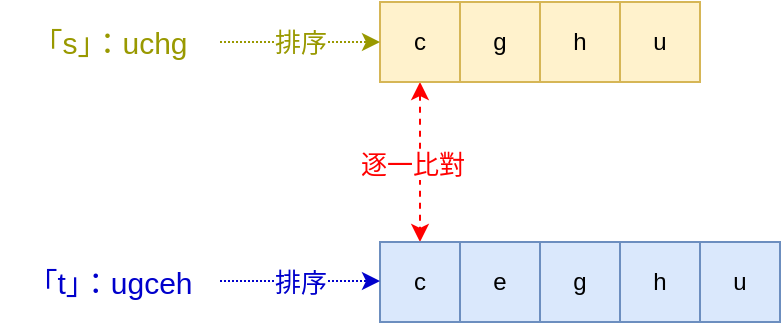 <mxfile version="19.0.3" type="device" pages="2"><diagram id="nAwqvXTn729B5b4zddfl" name="三層式"><mxGraphModel dx="1078" dy="721" grid="1" gridSize="10" guides="1" tooltips="1" connect="1" arrows="1" fold="1" page="1" pageScale="1" pageWidth="827" pageHeight="1169" math="0" shadow="0"><root><mxCell id="0"/><mxCell id="1" parent="0"/><mxCell id="CafwR4yi_Mp3YJMJVPhM-16" style="edgeStyle=orthogonalEdgeStyle;rounded=0;orthogonalLoop=1;jettySize=auto;html=1;entryX=0.5;entryY=0;entryDx=0;entryDy=0;dashed=1;fontSize=13;fontColor=#0000CC;strokeColor=#FF0000;startArrow=classic;startFill=1;" edge="1" parent="1" source="CafwR4yi_Mp3YJMJVPhM-1" target="CafwR4yi_Mp3YJMJVPhM-6"><mxGeometry relative="1" as="geometry"/></mxCell><mxCell id="CafwR4yi_Mp3YJMJVPhM-19" value="&lt;font color=&quot;#ff0000&quot;&gt;逐一比對&lt;/font&gt;" style="edgeLabel;html=1;align=center;verticalAlign=middle;resizable=0;points=[];fontSize=13;fontColor=#0000CC;" vertex="1" connectable="0" parent="CafwR4yi_Mp3YJMJVPhM-16"><mxGeometry x="0.025" y="-4" relative="1" as="geometry"><mxPoint as="offset"/></mxGeometry></mxCell><mxCell id="CafwR4yi_Mp3YJMJVPhM-1" value="c" style="rounded=0;whiteSpace=wrap;html=1;fillColor=#fff2cc;strokeColor=#d6b656;" vertex="1" parent="1"><mxGeometry x="360" y="320" width="40" height="40" as="geometry"/></mxCell><mxCell id="CafwR4yi_Mp3YJMJVPhM-2" value="g" style="rounded=0;whiteSpace=wrap;html=1;fillColor=#fff2cc;strokeColor=#d6b656;" vertex="1" parent="1"><mxGeometry x="400" y="320" width="40" height="40" as="geometry"/></mxCell><mxCell id="CafwR4yi_Mp3YJMJVPhM-3" value="h" style="rounded=0;whiteSpace=wrap;html=1;fillColor=#fff2cc;strokeColor=#d6b656;" vertex="1" parent="1"><mxGeometry x="440" y="320" width="40" height="40" as="geometry"/></mxCell><mxCell id="CafwR4yi_Mp3YJMJVPhM-4" value="u" style="rounded=0;whiteSpace=wrap;html=1;fillColor=#fff2cc;strokeColor=#d6b656;" vertex="1" parent="1"><mxGeometry x="480" y="320" width="40" height="40" as="geometry"/></mxCell><mxCell id="CafwR4yi_Mp3YJMJVPhM-6" value="c" style="rounded=0;whiteSpace=wrap;html=1;fillColor=#dae8fc;strokeColor=#6c8ebf;" vertex="1" parent="1"><mxGeometry x="360" y="440" width="40" height="40" as="geometry"/></mxCell><mxCell id="CafwR4yi_Mp3YJMJVPhM-7" value="e" style="rounded=0;whiteSpace=wrap;html=1;fillColor=#dae8fc;strokeColor=#6c8ebf;" vertex="1" parent="1"><mxGeometry x="400" y="440" width="40" height="40" as="geometry"/></mxCell><mxCell id="CafwR4yi_Mp3YJMJVPhM-8" value="g" style="rounded=0;whiteSpace=wrap;html=1;fillColor=#dae8fc;strokeColor=#6c8ebf;" vertex="1" parent="1"><mxGeometry x="440" y="440" width="40" height="40" as="geometry"/></mxCell><mxCell id="CafwR4yi_Mp3YJMJVPhM-9" value="h" style="rounded=0;whiteSpace=wrap;html=1;fillColor=#dae8fc;strokeColor=#6c8ebf;" vertex="1" parent="1"><mxGeometry x="480" y="440" width="40" height="40" as="geometry"/></mxCell><mxCell id="CafwR4yi_Mp3YJMJVPhM-10" value="u" style="rounded=0;whiteSpace=wrap;html=1;fillColor=#dae8fc;strokeColor=#6c8ebf;" vertex="1" parent="1"><mxGeometry x="520" y="440" width="40" height="40" as="geometry"/></mxCell><mxCell id="CafwR4yi_Mp3YJMJVPhM-12" value="排序" style="edgeStyle=orthogonalEdgeStyle;rounded=0;orthogonalLoop=1;jettySize=auto;html=1;entryX=0;entryY=0.5;entryDx=0;entryDy=0;fontColor=#999900;strokeColor=#999900;dashed=1;dashPattern=1 1;fontSize=13;" edge="1" parent="1" source="CafwR4yi_Mp3YJMJVPhM-11" target="CafwR4yi_Mp3YJMJVPhM-1"><mxGeometry relative="1" as="geometry"/></mxCell><mxCell id="CafwR4yi_Mp3YJMJVPhM-11" value="「s」：uchg" style="text;html=1;strokeColor=none;fillColor=none;align=center;verticalAlign=middle;whiteSpace=wrap;rounded=0;fontColor=#999900;fontSize=15;" vertex="1" parent="1"><mxGeometry x="170" y="325" width="110" height="30" as="geometry"/></mxCell><mxCell id="CafwR4yi_Mp3YJMJVPhM-14" value="「t」：ugceh" style="text;html=1;strokeColor=none;fillColor=none;align=center;verticalAlign=middle;whiteSpace=wrap;rounded=0;fontColor=#0000CC;fontSize=15;" vertex="1" parent="1"><mxGeometry x="170" y="445" width="110" height="30" as="geometry"/></mxCell><mxCell id="CafwR4yi_Mp3YJMJVPhM-15" value="排序" style="edgeStyle=orthogonalEdgeStyle;rounded=0;orthogonalLoop=1;jettySize=auto;html=1;entryX=0;entryY=0.5;entryDx=0;entryDy=0;fontColor=#0000CC;strokeColor=#0000CC;dashed=1;dashPattern=1 1;fontSize=13;" edge="1" parent="1"><mxGeometry relative="1" as="geometry"><mxPoint x="280" y="459.5" as="sourcePoint"/><mxPoint x="360" y="459.5" as="targetPoint"/></mxGeometry></mxCell></root></mxGraphModel></diagram><diagram id="sGf-4OuhhRVrXTFCDQ-k" name="包覆式"><mxGraphModel dx="2125" dy="807" grid="1" gridSize="10" guides="1" tooltips="1" connect="1" arrows="1" fold="1" page="1" pageScale="1" pageWidth="827" pageHeight="1169" math="0" shadow="0"><root><mxCell id="0"/><mxCell id="1" parent="0"/><mxCell id="SKBL-GNsbL4Rl4Pg9Cae-1" value="" style="rounded=1;whiteSpace=wrap;html=1;" vertex="1" parent="1"><mxGeometry x="80" y="240" width="640" height="400" as="geometry"/></mxCell><mxCell id="624a8nGz0LcmNtPfaPWK-1" value="" style="rounded=1;whiteSpace=wrap;html=1;fillColor=#f5f5f5;fontColor=#333333;strokeColor=#666666;" vertex="1" parent="1"><mxGeometry x="590" y="250" width="20" height="370" as="geometry"/></mxCell><mxCell id="SKBL-GNsbL4Rl4Pg9Cae-13" value="MF" style="rounded=0;whiteSpace=wrap;html=1;fillColor=#ffe6cc;strokeColor=#d79b00;" vertex="1" parent="1"><mxGeometry x="800" y="410" width="120" height="60" as="geometry"/></mxCell><mxCell id="SKBL-GNsbL4Rl4Pg9Cae-14" value="AS400" style="rounded=0;whiteSpace=wrap;html=1;fillColor=#d5e8d4;strokeColor=#82b366;" vertex="1" parent="1"><mxGeometry x="800" y="330" width="120" height="60" as="geometry"/></mxCell><mxCell id="SKBL-GNsbL4Rl4Pg9Cae-15" value="DW" style="rounded=0;whiteSpace=wrap;html=1;fillColor=#dae8fc;strokeColor=#6c8ebf;" vertex="1" parent="1"><mxGeometry x="800" y="250" width="120" height="60" as="geometry"/></mxCell><mxCell id="SKBL-GNsbL4Rl4Pg9Cae-16" value="財管" style="rounded=0;whiteSpace=wrap;html=1;fillColor=#e1d5e7;strokeColor=#9673a6;" vertex="1" parent="1"><mxGeometry x="800" y="490" width="120" height="60" as="geometry"/></mxCell><mxCell id="SKBL-GNsbL4Rl4Pg9Cae-17" value="信用卡" style="rounded=0;whiteSpace=wrap;html=1;fillColor=#f8cecc;strokeColor=#b85450;" vertex="1" parent="1"><mxGeometry x="800" y="570" width="120" height="60" as="geometry"/></mxCell><mxCell id="SKBL-GNsbL4Rl4Pg9Cae-19" value="AutoBoxing" style="text;html=1;strokeColor=none;fillColor=none;align=center;verticalAlign=middle;whiteSpace=wrap;rounded=0;" vertex="1" parent="1"><mxGeometry x="542.5" y="200" width="115" height="35" as="geometry"/></mxCell><mxCell id="SKBL-GNsbL4Rl4Pg9Cae-20" value="AutoUnboxing" style="text;html=1;strokeColor=none;fillColor=none;align=center;verticalAlign=middle;whiteSpace=wrap;rounded=0;" vertex="1" parent="1"><mxGeometry x="147.5" y="200" width="115" height="35" as="geometry"/></mxCell><mxCell id="SKBL-GNsbL4Rl4Pg9Cae-22" style="edgeStyle=none;rounded=0;orthogonalLoop=1;jettySize=auto;html=1;entryX=1;entryY=0.5;entryDx=0;entryDy=0;strokeColor=#82B366;exitX=0;exitY=0.5;exitDx=0;exitDy=0;" edge="1" parent="1" source="SKBL-GNsbL4Rl4Pg9Cae-14" target="SKBL-GNsbL4Rl4Pg9Cae-43"><mxGeometry relative="1" as="geometry"><Array as="points"><mxPoint x="600" y="360"/></Array><mxPoint x="480" y="365" as="targetPoint"/></mxGeometry></mxCell><mxCell id="SKBL-GNsbL4Rl4Pg9Cae-23" value="EF67" style="edgeLabel;html=1;align=center;verticalAlign=middle;resizable=0;points=[];" vertex="1" connectable="0" parent="SKBL-GNsbL4Rl4Pg9Cae-22"><mxGeometry x="-0.213" y="-2" relative="1" as="geometry"><mxPoint as="offset"/></mxGeometry></mxCell><mxCell id="SKBL-GNsbL4Rl4Pg9Cae-24" style="edgeStyle=none;rounded=0;orthogonalLoop=1;jettySize=auto;html=1;entryX=1;entryY=0.5;entryDx=0;entryDy=0;strokeColor=#D79B00;exitX=0;exitY=0.5;exitDx=0;exitDy=0;" edge="1" parent="1" source="SKBL-GNsbL4Rl4Pg9Cae-13" target="SKBL-GNsbL4Rl4Pg9Cae-43"><mxGeometry relative="1" as="geometry"><Array as="points"><mxPoint x="600" y="440"/></Array><mxPoint x="480" y="365" as="targetPoint"/></mxGeometry></mxCell><mxCell id="SKBL-GNsbL4Rl4Pg9Cae-25" value="E799" style="edgeLabel;html=1;align=center;verticalAlign=middle;resizable=0;points=[];" vertex="1" connectable="0" parent="SKBL-GNsbL4Rl4Pg9Cae-24"><mxGeometry x="-0.356" y="-2" relative="1" as="geometry"><mxPoint as="offset"/></mxGeometry></mxCell><mxCell id="SKBL-GNsbL4Rl4Pg9Cae-26" value="IBMB" style="ellipse;whiteSpace=wrap;html=1;fillColor=#d5e8d4;gradientColor=#97d077;strokeColor=#82b366;" vertex="1" parent="1"><mxGeometry x="-160" y="400" width="120" height="80" as="geometry"/></mxCell><mxCell id="SKBL-GNsbL4Rl4Pg9Cae-27" value="Web ATM" style="ellipse;whiteSpace=wrap;html=1;fillColor=#dae8fc;gradientColor=#7ea6e0;strokeColor=#6c8ebf;" vertex="1" parent="1"><mxGeometry x="-160" y="280" width="120" height="80" as="geometry"/></mxCell><mxCell id="SKBL-GNsbL4Rl4Pg9Cae-28" value="BTT" style="ellipse;whiteSpace=wrap;html=1;fillColor=#f8cecc;gradientColor=#ea6b66;strokeColor=#b85450;" vertex="1" parent="1"><mxGeometry x="-160" y="520" width="120" height="80" as="geometry"/></mxCell><mxCell id="SKBL-GNsbL4Rl4Pg9Cae-35" style="edgeStyle=none;rounded=0;orthogonalLoop=1;jettySize=auto;html=1;entryX=1;entryY=0.5;entryDx=0;entryDy=0;strokeColor=#9673A6;exitX=0;exitY=0.5;exitDx=0;exitDy=0;" edge="1" parent="1" source="SKBL-GNsbL4Rl4Pg9Cae-16" target="SKBL-GNsbL4Rl4Pg9Cae-43"><mxGeometry relative="1" as="geometry"><Array as="points"><mxPoint x="600" y="520"/></Array><mxPoint x="480" y="575" as="targetPoint"/></mxGeometry></mxCell><mxCell id="SKBL-GNsbL4Rl4Pg9Cae-36" value="WM99" style="edgeLabel;html=1;align=center;verticalAlign=middle;resizable=0;points=[];" vertex="1" connectable="0" parent="SKBL-GNsbL4Rl4Pg9Cae-35"><mxGeometry x="-0.283" y="-1" relative="1" as="geometry"><mxPoint as="offset"/></mxGeometry></mxCell><mxCell id="SKBL-GNsbL4Rl4Pg9Cae-37" style="edgeStyle=none;rounded=0;orthogonalLoop=1;jettySize=auto;html=1;entryX=1;entryY=0.5;entryDx=0;entryDy=0;strokeColor=#B85450;" edge="1" parent="1" source="SKBL-GNsbL4Rl4Pg9Cae-17" target="SKBL-GNsbL4Rl4Pg9Cae-43"><mxGeometry relative="1" as="geometry"><Array as="points"><mxPoint x="600" y="600"/></Array><mxPoint x="480" y="365" as="targetPoint"/></mxGeometry></mxCell><mxCell id="SKBL-GNsbL4Rl4Pg9Cae-38" value="e9999" style="edgeLabel;html=1;align=center;verticalAlign=middle;resizable=0;points=[];" vertex="1" connectable="0" parent="SKBL-GNsbL4Rl4Pg9Cae-37"><mxGeometry x="-0.483" y="1" relative="1" as="geometry"><mxPoint as="offset"/></mxGeometry></mxCell><mxCell id="SKBL-GNsbL4Rl4Pg9Cae-39" style="edgeStyle=none;rounded=0;orthogonalLoop=1;jettySize=auto;html=1;entryX=1;entryY=0.5;entryDx=0;entryDy=0;strokeColor=#6C8EBF;" edge="1" parent="1" source="SKBL-GNsbL4Rl4Pg9Cae-15" target="SKBL-GNsbL4Rl4Pg9Cae-43"><mxGeometry relative="1" as="geometry"><Array as="points"><mxPoint x="600" y="280"/></Array><mxPoint x="480" y="335" as="targetPoint"/></mxGeometry></mxCell><mxCell id="SKBL-GNsbL4Rl4Pg9Cae-40" value="-803" style="edgeLabel;html=1;align=center;verticalAlign=middle;resizable=0;points=[];" vertex="1" connectable="0" parent="SKBL-GNsbL4Rl4Pg9Cae-39"><mxGeometry x="-0.096" relative="1" as="geometry"><mxPoint as="offset"/></mxGeometry></mxCell><mxCell id="SKBL-GNsbL4Rl4Pg9Cae-41" value="Wrapper" style="swimlane;fontStyle=0;childLayout=stackLayout;horizontal=1;startSize=30;horizontalStack=0;resizeParent=1;resizeParentMax=0;resizeLast=0;collapsible=1;marginBottom=0;" vertex="1" parent="1"><mxGeometry x="318.75" y="280" width="162.5" height="90" as="geometry"/></mxCell><mxCell id="SKBL-GNsbL4Rl4Pg9Cae-42" value="WrapCode-001" style="text;strokeColor=none;fillColor=none;align=left;verticalAlign=middle;spacingLeft=4;spacingRight=4;overflow=hidden;points=[[0,0.5],[1,0.5]];portConstraint=eastwest;rotatable=0;" vertex="1" parent="SKBL-GNsbL4Rl4Pg9Cae-41"><mxGeometry y="30" width="162.5" height="30" as="geometry"/></mxCell><mxCell id="SKBL-GNsbL4Rl4Pg9Cae-43" value="Raw Err-Info" style="text;strokeColor=none;fillColor=none;align=left;verticalAlign=middle;spacingLeft=4;spacingRight=4;overflow=hidden;points=[[0,0.5],[1,0.5]];portConstraint=eastwest;rotatable=0;" vertex="1" parent="SKBL-GNsbL4Rl4Pg9Cae-41"><mxGeometry y="60" width="162.5" height="30" as="geometry"/></mxCell><mxCell id="624a8nGz0LcmNtPfaPWK-2" style="edgeStyle=none;rounded=0;orthogonalLoop=1;jettySize=auto;html=1;exitX=0;exitY=0.5;exitDx=0;exitDy=0;strokeColor=#6C8EBF;" edge="1" parent="SKBL-GNsbL4Rl4Pg9Cae-41" source="SKBL-GNsbL4Rl4Pg9Cae-43" target="SKBL-GNsbL4Rl4Pg9Cae-43"><mxGeometry relative="1" as="geometry"/></mxCell><mxCell id="624a8nGz0LcmNtPfaPWK-3" value="" style="rounded=1;whiteSpace=wrap;html=1;fillColor=#f5f5f5;fontColor=#333333;strokeColor=#666666;" vertex="1" parent="1"><mxGeometry x="190" y="250" width="20" height="370" as="geometry"/></mxCell><mxCell id="624a8nGz0LcmNtPfaPWK-4" style="edgeStyle=none;rounded=0;orthogonalLoop=1;jettySize=auto;html=1;strokeColor=#000000;" edge="1" parent="1"><mxGeometry relative="1" as="geometry"><mxPoint x="320" y="355" as="sourcePoint"/><mxPoint x="-40" y="320" as="targetPoint"/><Array as="points"><mxPoint x="200" y="320"/></Array></mxGeometry></mxCell><mxCell id="624a8nGz0LcmNtPfaPWK-5" value="Camp Error" style="swimlane;fontStyle=0;childLayout=stackLayout;horizontal=1;startSize=30;horizontalStack=0;resizeParent=1;resizeParentMax=0;resizeLast=0;collapsible=1;marginBottom=0;" vertex="1" parent="1"><mxGeometry x="318.75" y="460" width="162.5" height="90" as="geometry"/></mxCell><mxCell id="624a8nGz0LcmNtPfaPWK-6" value="ErrorCode-101" style="text;strokeColor=none;fillColor=none;align=left;verticalAlign=middle;spacingLeft=4;spacingRight=4;overflow=hidden;points=[[0,0.5],[1,0.5]];portConstraint=eastwest;rotatable=0;" vertex="1" parent="624a8nGz0LcmNtPfaPWK-5"><mxGeometry y="30" width="162.5" height="30" as="geometry"/></mxCell><mxCell id="624a8nGz0LcmNtPfaPWK-7" value="Camp Err-Info" style="text;strokeColor=none;fillColor=none;align=left;verticalAlign=middle;spacingLeft=4;spacingRight=4;overflow=hidden;points=[[0,0.5],[1,0.5]];portConstraint=eastwest;rotatable=0;" vertex="1" parent="624a8nGz0LcmNtPfaPWK-5"><mxGeometry y="60" width="162.5" height="30" as="geometry"/></mxCell><mxCell id="624a8nGz0LcmNtPfaPWK-8" style="edgeStyle=none;rounded=0;orthogonalLoop=1;jettySize=auto;html=1;exitX=0;exitY=0.5;exitDx=0;exitDy=0;strokeColor=#6C8EBF;" edge="1" parent="624a8nGz0LcmNtPfaPWK-5" source="624a8nGz0LcmNtPfaPWK-7" target="624a8nGz0LcmNtPfaPWK-7"><mxGeometry relative="1" as="geometry"/></mxCell><mxCell id="624a8nGz0LcmNtPfaPWK-9" style="edgeStyle=none;rounded=0;orthogonalLoop=1;jettySize=auto;html=1;strokeColor=#000000;exitX=0;exitY=0.5;exitDx=0;exitDy=0;entryX=1;entryY=0.5;entryDx=0;entryDy=0;" edge="1" parent="1" source="SKBL-GNsbL4Rl4Pg9Cae-43" target="SKBL-GNsbL4Rl4Pg9Cae-26"><mxGeometry relative="1" as="geometry"><mxPoint x="320" y="360" as="sourcePoint"/><mxPoint x="-30" y="330" as="targetPoint"/><Array as="points"><mxPoint x="200" y="440"/></Array></mxGeometry></mxCell><mxCell id="624a8nGz0LcmNtPfaPWK-10" style="edgeStyle=none;rounded=0;orthogonalLoop=1;jettySize=auto;html=1;strokeColor=#000000;entryX=1;entryY=0.5;entryDx=0;entryDy=0;" edge="1" parent="1" target="SKBL-GNsbL4Rl4Pg9Cae-28"><mxGeometry relative="1" as="geometry"><mxPoint x="318.75" y="355" as="sourcePoint"/><mxPoint x="-41.25" y="320" as="targetPoint"/><Array as="points"><mxPoint x="200" y="560"/></Array></mxGeometry></mxCell><mxCell id="YTr5q9k9ZBUxDLv4fewv-3" style="edgeStyle=none;rounded=0;orthogonalLoop=1;jettySize=auto;html=1;strokeColor=#0000FF;exitX=0;exitY=0.5;exitDx=0;exitDy=0;" edge="1" parent="1" source="624a8nGz0LcmNtPfaPWK-7"><mxGeometry relative="1" as="geometry"><mxPoint x="328.75" y="365" as="sourcePoint"/><mxPoint x="-40" y="440" as="targetPoint"/><Array as="points"><mxPoint x="200" y="535"/></Array></mxGeometry></mxCell><mxCell id="YTr5q9k9ZBUxDLv4fewv-4" style="edgeStyle=none;rounded=0;orthogonalLoop=1;jettySize=auto;html=1;strokeColor=#0000FF;exitX=0;exitY=0.5;exitDx=0;exitDy=0;entryX=1;entryY=0.5;entryDx=0;entryDy=0;" edge="1" parent="1" target="SKBL-GNsbL4Rl4Pg9Cae-27"><mxGeometry relative="1" as="geometry"><mxPoint x="318.75" y="535" as="sourcePoint"/><mxPoint x="-40" y="440" as="targetPoint"/><Array as="points"><mxPoint x="200" y="535"/></Array></mxGeometry></mxCell><mxCell id="YTr5q9k9ZBUxDLv4fewv-5" style="edgeStyle=none;rounded=0;orthogonalLoop=1;jettySize=auto;html=1;strokeColor=#0000FF;exitX=0;exitY=0.5;exitDx=0;exitDy=0;" edge="1" parent="1"><mxGeometry relative="1" as="geometry"><mxPoint x="318.75" y="535" as="sourcePoint"/><mxPoint x="-40" y="560" as="targetPoint"/><Array as="points"><mxPoint x="200" y="535"/></Array></mxGeometry></mxCell></root></mxGraphModel></diagram></mxfile>